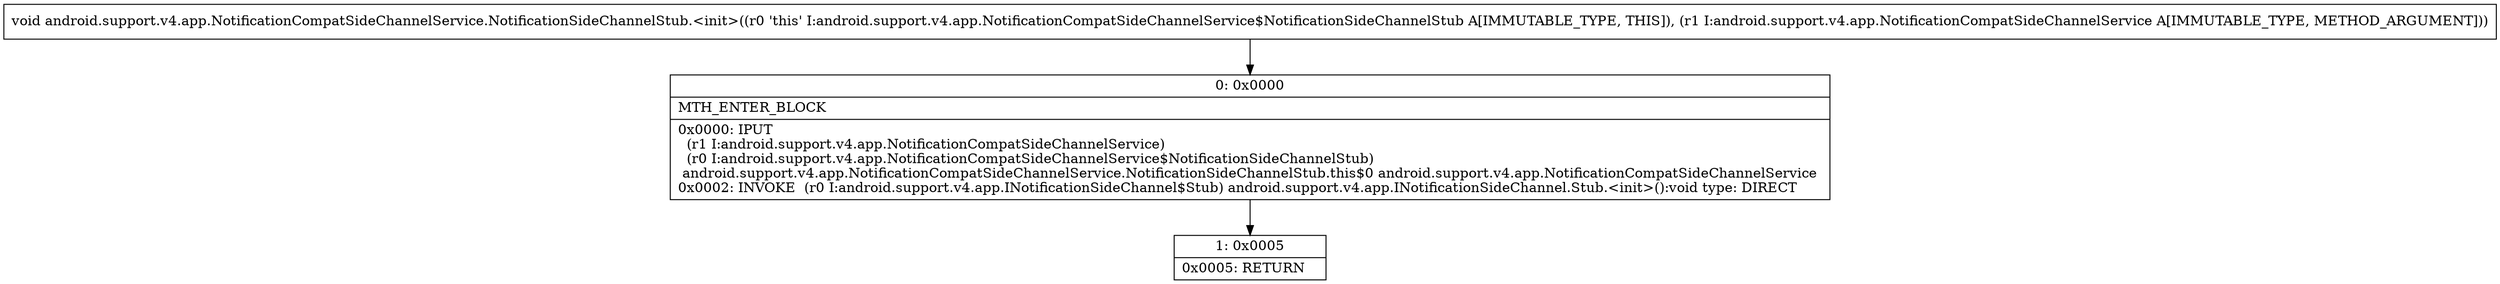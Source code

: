 digraph "CFG forandroid.support.v4.app.NotificationCompatSideChannelService.NotificationSideChannelStub.\<init\>(Landroid\/support\/v4\/app\/NotificationCompatSideChannelService;)V" {
Node_0 [shape=record,label="{0\:\ 0x0000|MTH_ENTER_BLOCK\l|0x0000: IPUT  \l  (r1 I:android.support.v4.app.NotificationCompatSideChannelService)\l  (r0 I:android.support.v4.app.NotificationCompatSideChannelService$NotificationSideChannelStub)\l android.support.v4.app.NotificationCompatSideChannelService.NotificationSideChannelStub.this$0 android.support.v4.app.NotificationCompatSideChannelService \l0x0002: INVOKE  (r0 I:android.support.v4.app.INotificationSideChannel$Stub) android.support.v4.app.INotificationSideChannel.Stub.\<init\>():void type: DIRECT \l}"];
Node_1 [shape=record,label="{1\:\ 0x0005|0x0005: RETURN   \l}"];
MethodNode[shape=record,label="{void android.support.v4.app.NotificationCompatSideChannelService.NotificationSideChannelStub.\<init\>((r0 'this' I:android.support.v4.app.NotificationCompatSideChannelService$NotificationSideChannelStub A[IMMUTABLE_TYPE, THIS]), (r1 I:android.support.v4.app.NotificationCompatSideChannelService A[IMMUTABLE_TYPE, METHOD_ARGUMENT])) }"];
MethodNode -> Node_0;
Node_0 -> Node_1;
}

